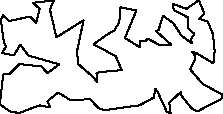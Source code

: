 unitsize(0.001cm);
// 22612.5
draw((3477,949)--(3479,1023));
draw((3479,1023)--(3430,1088));
draw((3430,1088)--(3502,1067));
draw((3502,1067)--(3803,886));
draw((3803,886)--(3825,1101));
draw((3825,1101)--(3796,1401));
draw((3796,1401)--(3702,1624));
draw((3702,1624)--(3551,1673));
draw((3551,1673)--(3646,1758));
draw((3646,1758)--(3548,1999));
draw((3548,1999)--(3326,1846));
draw((3326,1846)--(3104,1931));
draw((3104,1931)--(3083,1938));
draw((3083,1938)--(3105,1823));
draw((3105,1823)--(3359,1693));
draw((3359,1693)--(3364,1498));
draw((3364,1498)--(3468,1404));
draw((3468,1404)--(3404,1307));
draw((3404,1307)--(3423,1241));
draw((3423,1241)--(3239,1376));
draw((3239,1376)--(3098,1594));
draw((3098,1594)--(2916,1724));
draw((2916,1724)--(2835,1472));
draw((2835,1472)--(2790,1457));
draw((2790,1457)--(3029,1242));
draw((3029,1242)--(3061,1211));
draw((3061,1211)--(2849,1214));
draw((2849,1214)--(2643,1320));
draw((2643,1320)--(2609,1286));
draw((2609,1286)--(2502,1274));
draw((2502,1274)--(2503,1172));
draw((2503,1172)--(2243,1332));
draw((2243,1332)--(2445,1820));
draw((2445,1820)--(2164,1874));
draw((2164,1874)--(2143,1611));
draw((2143,1611)--(2053,1461));
draw((2053,1461)--(1937,1400));
draw((1937,1400)--(1689,1223));
draw((1689,1223)--(2081,1011));
draw((2081,1011)--(2186,766));
draw((2186,766)--(1806,733));
draw((1806,733)--(1741,712));
draw((1741,712)--(1754,559));
draw((1754,559)--(1668,658));
draw((1668,658)--(1419,872));
draw((1419,872)--(1398,1100));
draw((1398,1100)--(1513,1646));
draw((1513,1646)--(1034,1344));
draw((1034,1344)--(958,1670));
draw((958,1670)--(920,1835));
draw((920,1835)--(989,1997));
draw((989,1997)--(618,1953));
draw((618,1953)--(739,1850));
draw((739,1850)--(678,1599));
draw((678,1599)--(571,1711));
draw((571,1711)--(198,1632));
draw((198,1632)--(91,1732));
draw((91,1732)--(53,1657));
draw((53,1657)--(106,1267));
draw((106,1267)--(144,1185));
draw((144,1185)--(78,1066));
draw((78,1066)--(285,1029));
draw((285,1029)--(397,1217));
draw((397,1217)--(538,1023));
draw((538,1023)--(1086,868));
draw((1086,868)--(878,715));
draw((878,715)--(765,833));
draw((765,833)--(382,872));
draw((382,872)--(201,693));
draw((201,693)--(96,691));
draw((96,691)--(48,267));
draw((48,267)--(48,154));
draw((48,154)--(217,38));
draw((217,38)--(374,9));
draw((374,9)--(640,110));
draw((640,110)--(741,146));
draw((741,146)--(923,108));
draw((923,108)--(876,220));
draw((876,220)--(1067,371));
draw((1067,371)--(1280,237));
draw((1280,237)--(1628,253));
draw((1628,253)--(1782,93));
draw((1782,93)--(1878,59));
draw((1878,59)--(2502,146));
draw((2502,146)--(2753,283));
draw((2753,283)--(2779,435));
draw((2779,435)--(2823,376));
draw((2823,376)--(2977,39));
draw((2977,39)--(3048,1));
draw((3048,1)--(3035,152));
draw((3035,152)--(3019,189));
draw((3019,189)--(3230,380));
draw((3230,380)--(3232,324));
draw((3232,324)--(3431,78));
draw((3431,78)--(3527,41));
draw((3527,41)--(3941,258));
draw((3941,258)--(3972,329));
draw((3972,329)--(3613,523));
draw((3613,523)--(3393,782));
draw((3393,782)--(3477,949));
